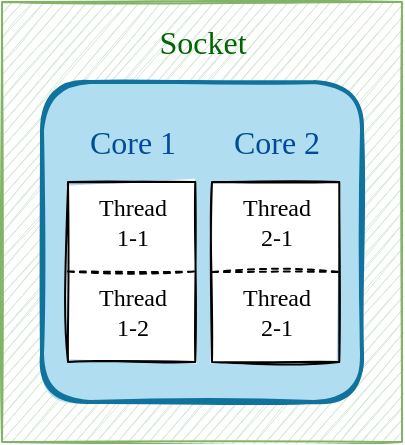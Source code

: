 <mxfile version="14.2.9" type="github">
  <diagram id="eN9L5DKLLzOSmHcizbPO" name="Page-1">
    <mxGraphModel dx="494" dy="274" grid="1" gridSize="10" guides="1" tooltips="1" connect="1" arrows="1" fold="1" page="1" pageScale="1" pageWidth="827" pageHeight="1169" math="0" shadow="0">
      <root>
        <mxCell id="0" />
        <mxCell id="1" parent="0" />
        <mxCell id="23Gl87hwJkXjGWV1SOsX-2" value="" style="rounded=0;whiteSpace=wrap;html=1;shadow=0;glass=0;sketch=1;fillColor=#d5e8d4;strokeColor=#82b366;" vertex="1" parent="1">
          <mxGeometry x="280" y="80" width="200" height="220" as="geometry" />
        </mxCell>
        <mxCell id="23Gl87hwJkXjGWV1SOsX-3" value="&lt;font style=&quot;font-size: 16px&quot; color=&quot;#006600&quot;&gt;Socket&lt;/font&gt;" style="text;html=1;align=center;verticalAlign=middle;resizable=0;points=[];autosize=1;fontFamily=Comic Sans MS;" vertex="1" parent="1">
          <mxGeometry x="345" y="90" width="70" height="20" as="geometry" />
        </mxCell>
        <mxCell id="23Gl87hwJkXjGWV1SOsX-4" value="" style="rounded=1;whiteSpace=wrap;html=1;shadow=0;glass=0;sketch=1;fillColor=#b1ddf0;strokeWidth=2;perimeterSpacing=0;fillStyle=solid;strokeColor=#10739e;" vertex="1" parent="1">
          <mxGeometry x="300" y="120" width="160" height="160" as="geometry" />
        </mxCell>
        <mxCell id="23Gl87hwJkXjGWV1SOsX-6" value="Core 1" style="text;html=1;align=center;verticalAlign=middle;resizable=0;points=[];autosize=1;fontFamily=Comic Sans MS;fontSize=16;fontColor=#004C99;" vertex="1" parent="1">
          <mxGeometry x="314.82" y="140" width="60" height="20" as="geometry" />
        </mxCell>
        <mxCell id="23Gl87hwJkXjGWV1SOsX-10" value="" style="rounded=0;whiteSpace=wrap;html=1;shadow=0;glass=0;sketch=1;" vertex="1" parent="1">
          <mxGeometry x="313" y="170" width="63.64" height="90" as="geometry" />
        </mxCell>
        <mxCell id="23Gl87hwJkXjGWV1SOsX-11" value="" style="rounded=0;whiteSpace=wrap;html=1;shadow=0;glass=0;sketch=1;" vertex="1" parent="1">
          <mxGeometry x="385" y="170" width="63.64" height="90" as="geometry" />
        </mxCell>
        <mxCell id="23Gl87hwJkXjGWV1SOsX-12" value="" style="endArrow=none;dashed=1;html=1;fontFamily=Comic Sans MS;fontSize=16;fontColor=#666666;entryX=1;entryY=0.5;entryDx=0;entryDy=0;exitX=0;exitY=0.5;exitDx=0;exitDy=0;sketch=1;" edge="1" parent="1" source="23Gl87hwJkXjGWV1SOsX-11" target="23Gl87hwJkXjGWV1SOsX-11">
          <mxGeometry width="50" height="50" relative="1" as="geometry">
            <mxPoint x="530" y="230" as="sourcePoint" />
            <mxPoint x="580" y="180" as="targetPoint" />
          </mxGeometry>
        </mxCell>
        <mxCell id="23Gl87hwJkXjGWV1SOsX-13" value="" style="endArrow=none;dashed=1;html=1;fontFamily=Comic Sans MS;fontSize=16;fontColor=#666666;entryX=1;entryY=0.5;entryDx=0;entryDy=0;exitX=0;exitY=0.5;exitDx=0;exitDy=0;sketch=1;" edge="1" parent="1">
          <mxGeometry width="50" height="50" relative="1" as="geometry">
            <mxPoint x="313" y="214.76" as="sourcePoint" />
            <mxPoint x="376.64" y="214.76" as="targetPoint" />
          </mxGeometry>
        </mxCell>
        <mxCell id="23Gl87hwJkXjGWV1SOsX-14" value="&lt;div style=&quot;font-size: 12px;&quot;&gt;Thread&lt;/div&gt;&lt;div style=&quot;font-size: 12px;&quot;&gt;1-1&lt;br style=&quot;font-size: 12px;&quot;&gt;&lt;/div&gt;" style="text;html=1;align=center;verticalAlign=middle;resizable=0;points=[];autosize=1;fontFamily=Comic Sans MS;fontSize=12;" vertex="1" parent="1">
          <mxGeometry x="314.82" y="175" width="60" height="30" as="geometry" />
        </mxCell>
        <mxCell id="23Gl87hwJkXjGWV1SOsX-15" value="Core 2" style="text;html=1;align=center;verticalAlign=middle;resizable=0;points=[];autosize=1;fontFamily=Comic Sans MS;fontSize=16;fontColor=#004C99;" vertex="1" parent="1">
          <mxGeometry x="386.82" y="140" width="60" height="20" as="geometry" />
        </mxCell>
        <mxCell id="23Gl87hwJkXjGWV1SOsX-16" value="&lt;div style=&quot;font-size: 12px&quot;&gt;Thread&lt;/div&gt;&lt;div style=&quot;font-size: 12px&quot;&gt;2-1&lt;br style=&quot;font-size: 12px&quot;&gt;&lt;/div&gt;" style="text;html=1;align=center;verticalAlign=middle;resizable=0;points=[];autosize=1;fontFamily=Comic Sans MS;fontSize=12;" vertex="1" parent="1">
          <mxGeometry x="386.82" y="175" width="60" height="30" as="geometry" />
        </mxCell>
        <mxCell id="23Gl87hwJkXjGWV1SOsX-19" value="&lt;div style=&quot;font-size: 12px&quot;&gt;Thread&lt;/div&gt;&lt;div style=&quot;font-size: 12px&quot;&gt;2-1&lt;br style=&quot;font-size: 12px&quot;&gt;&lt;/div&gt;" style="text;html=1;align=center;verticalAlign=middle;resizable=0;points=[];autosize=1;fontFamily=Comic Sans MS;fontSize=12;" vertex="1" parent="1">
          <mxGeometry x="386.82" y="220" width="60" height="30" as="geometry" />
        </mxCell>
        <mxCell id="23Gl87hwJkXjGWV1SOsX-20" value="&lt;div style=&quot;font-size: 12px&quot;&gt;Thread&lt;/div&gt;&lt;div style=&quot;font-size: 12px&quot;&gt;1-2&lt;br style=&quot;font-size: 12px&quot;&gt;&lt;/div&gt;" style="text;html=1;align=center;verticalAlign=middle;resizable=0;points=[];autosize=1;fontFamily=Comic Sans MS;fontSize=12;" vertex="1" parent="1">
          <mxGeometry x="314.82" y="220" width="60" height="30" as="geometry" />
        </mxCell>
      </root>
    </mxGraphModel>
  </diagram>
</mxfile>
